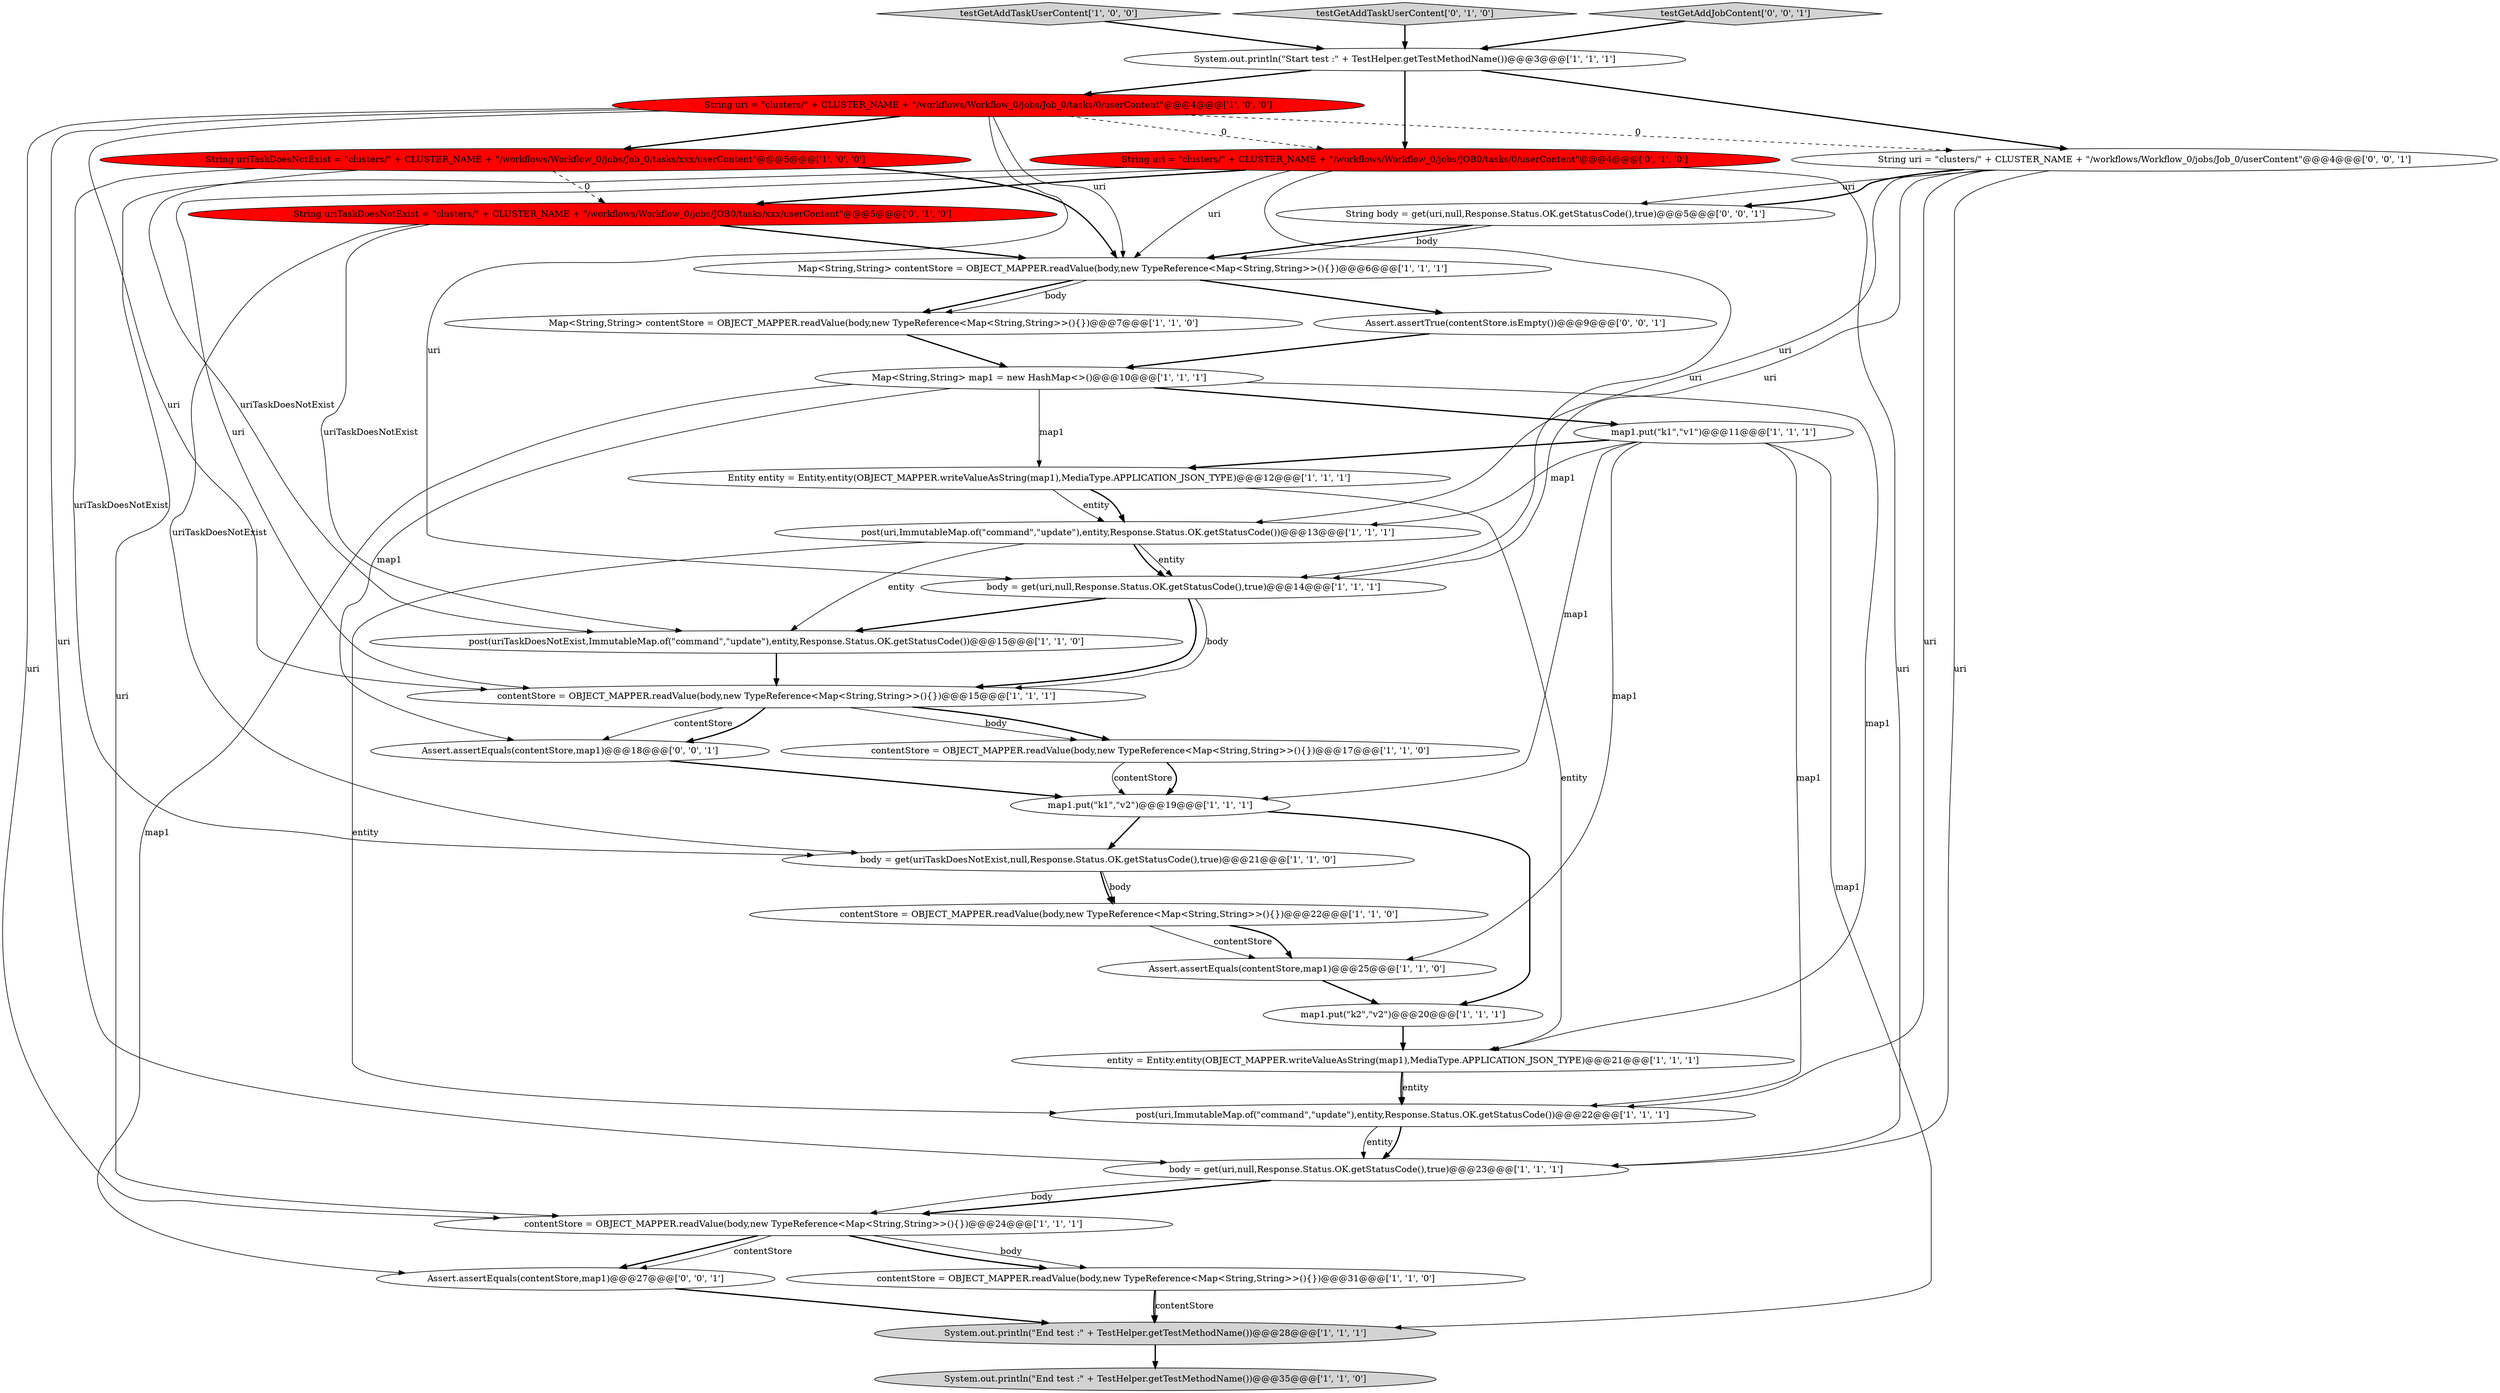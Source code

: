 digraph {
25 [style = filled, label = "post(uri,ImmutableMap.of(\"command\",\"update\"),entity,Response.Status.OK.getStatusCode())@@@13@@@['1', '1', '1']", fillcolor = white, shape = ellipse image = "AAA0AAABBB1BBB"];
8 [style = filled, label = "Map<String,String> map1 = new HashMap<>()@@@10@@@['1', '1', '1']", fillcolor = white, shape = ellipse image = "AAA0AAABBB1BBB"];
4 [style = filled, label = "contentStore = OBJECT_MAPPER.readValue(body,new TypeReference<Map<String,String>>(){})@@@17@@@['1', '1', '0']", fillcolor = white, shape = ellipse image = "AAA0AAABBB1BBB"];
10 [style = filled, label = "map1.put(\"k1\",\"v2\")@@@19@@@['1', '1', '1']", fillcolor = white, shape = ellipse image = "AAA0AAABBB1BBB"];
7 [style = filled, label = "Map<String,String> contentStore = OBJECT_MAPPER.readValue(body,new TypeReference<Map<String,String>>(){})@@@6@@@['1', '1', '1']", fillcolor = white, shape = ellipse image = "AAA0AAABBB1BBB"];
2 [style = filled, label = "testGetAddTaskUserContent['1', '0', '0']", fillcolor = lightgray, shape = diamond image = "AAA0AAABBB1BBB"];
13 [style = filled, label = "post(uriTaskDoesNotExist,ImmutableMap.of(\"command\",\"update\"),entity,Response.Status.OK.getStatusCode())@@@15@@@['1', '1', '0']", fillcolor = white, shape = ellipse image = "AAA0AAABBB1BBB"];
27 [style = filled, label = "testGetAddTaskUserContent['0', '1', '0']", fillcolor = lightgray, shape = diamond image = "AAA0AAABBB2BBB"];
29 [style = filled, label = "String uri = \"clusters/\" + CLUSTER_NAME + \"/workflows/Workflow_0/jobs/Job_0/userContent\"@@@4@@@['0', '0', '1']", fillcolor = white, shape = ellipse image = "AAA0AAABBB3BBB"];
1 [style = filled, label = "map1.put(\"k2\",\"v2\")@@@20@@@['1', '1', '1']", fillcolor = white, shape = ellipse image = "AAA0AAABBB1BBB"];
26 [style = filled, label = "String uri = \"clusters/\" + CLUSTER_NAME + \"/workflows/Workflow_0/jobs/JOB0/tasks/0/userContent\"@@@4@@@['0', '1', '0']", fillcolor = red, shape = ellipse image = "AAA1AAABBB2BBB"];
32 [style = filled, label = "String body = get(uri,null,Response.Status.OK.getStatusCode(),true)@@@5@@@['0', '0', '1']", fillcolor = white, shape = ellipse image = "AAA0AAABBB3BBB"];
31 [style = filled, label = "Assert.assertEquals(contentStore,map1)@@@18@@@['0', '0', '1']", fillcolor = white, shape = ellipse image = "AAA0AAABBB3BBB"];
14 [style = filled, label = "body = get(uriTaskDoesNotExist,null,Response.Status.OK.getStatusCode(),true)@@@21@@@['1', '1', '0']", fillcolor = white, shape = ellipse image = "AAA0AAABBB1BBB"];
15 [style = filled, label = "body = get(uri,null,Response.Status.OK.getStatusCode(),true)@@@23@@@['1', '1', '1']", fillcolor = white, shape = ellipse image = "AAA0AAABBB1BBB"];
5 [style = filled, label = "String uri = \"clusters/\" + CLUSTER_NAME + \"/workflows/Workflow_0/jobs/Job_0/tasks/0/userContent\"@@@4@@@['1', '0', '0']", fillcolor = red, shape = ellipse image = "AAA1AAABBB1BBB"];
19 [style = filled, label = "entity = Entity.entity(OBJECT_MAPPER.writeValueAsString(map1),MediaType.APPLICATION_JSON_TYPE)@@@21@@@['1', '1', '1']", fillcolor = white, shape = ellipse image = "AAA0AAABBB1BBB"];
3 [style = filled, label = "contentStore = OBJECT_MAPPER.readValue(body,new TypeReference<Map<String,String>>(){})@@@22@@@['1', '1', '0']", fillcolor = white, shape = ellipse image = "AAA0AAABBB1BBB"];
30 [style = filled, label = "testGetAddJobContent['0', '0', '1']", fillcolor = lightgray, shape = diamond image = "AAA0AAABBB3BBB"];
34 [style = filled, label = "Assert.assertTrue(contentStore.isEmpty())@@@9@@@['0', '0', '1']", fillcolor = white, shape = ellipse image = "AAA0AAABBB3BBB"];
23 [style = filled, label = "String uriTaskDoesNotExist = \"clusters/\" + CLUSTER_NAME + \"/workflows/Workflow_0/jobs/Job_0/tasks/xxx/userContent\"@@@5@@@['1', '0', '0']", fillcolor = red, shape = ellipse image = "AAA1AAABBB1BBB"];
9 [style = filled, label = "Entity entity = Entity.entity(OBJECT_MAPPER.writeValueAsString(map1),MediaType.APPLICATION_JSON_TYPE)@@@12@@@['1', '1', '1']", fillcolor = white, shape = ellipse image = "AAA0AAABBB1BBB"];
6 [style = filled, label = "System.out.println(\"End test :\" + TestHelper.getTestMethodName())@@@35@@@['1', '1', '0']", fillcolor = lightgray, shape = ellipse image = "AAA0AAABBB1BBB"];
16 [style = filled, label = "System.out.println(\"Start test :\" + TestHelper.getTestMethodName())@@@3@@@['1', '1', '1']", fillcolor = white, shape = ellipse image = "AAA0AAABBB1BBB"];
33 [style = filled, label = "Assert.assertEquals(contentStore,map1)@@@27@@@['0', '0', '1']", fillcolor = white, shape = ellipse image = "AAA0AAABBB3BBB"];
22 [style = filled, label = "System.out.println(\"End test :\" + TestHelper.getTestMethodName())@@@28@@@['1', '1', '1']", fillcolor = lightgray, shape = ellipse image = "AAA0AAABBB1BBB"];
24 [style = filled, label = "Map<String,String> contentStore = OBJECT_MAPPER.readValue(body,new TypeReference<Map<String,String>>(){})@@@7@@@['1', '1', '0']", fillcolor = white, shape = ellipse image = "AAA0AAABBB1BBB"];
0 [style = filled, label = "contentStore = OBJECT_MAPPER.readValue(body,new TypeReference<Map<String,String>>(){})@@@15@@@['1', '1', '1']", fillcolor = white, shape = ellipse image = "AAA0AAABBB1BBB"];
12 [style = filled, label = "contentStore = OBJECT_MAPPER.readValue(body,new TypeReference<Map<String,String>>(){})@@@24@@@['1', '1', '1']", fillcolor = white, shape = ellipse image = "AAA0AAABBB1BBB"];
21 [style = filled, label = "Assert.assertEquals(contentStore,map1)@@@25@@@['1', '1', '0']", fillcolor = white, shape = ellipse image = "AAA0AAABBB1BBB"];
28 [style = filled, label = "String uriTaskDoesNotExist = \"clusters/\" + CLUSTER_NAME + \"/workflows/Workflow_0/jobs/JOB0/tasks/xxx/userContent\"@@@5@@@['0', '1', '0']", fillcolor = red, shape = ellipse image = "AAA1AAABBB2BBB"];
11 [style = filled, label = "post(uri,ImmutableMap.of(\"command\",\"update\"),entity,Response.Status.OK.getStatusCode())@@@22@@@['1', '1', '1']", fillcolor = white, shape = ellipse image = "AAA0AAABBB1BBB"];
17 [style = filled, label = "map1.put(\"k1\",\"v1\")@@@11@@@['1', '1', '1']", fillcolor = white, shape = ellipse image = "AAA0AAABBB1BBB"];
18 [style = filled, label = "body = get(uri,null,Response.Status.OK.getStatusCode(),true)@@@14@@@['1', '1', '1']", fillcolor = white, shape = ellipse image = "AAA0AAABBB1BBB"];
20 [style = filled, label = "contentStore = OBJECT_MAPPER.readValue(body,new TypeReference<Map<String,String>>(){})@@@31@@@['1', '1', '0']", fillcolor = white, shape = ellipse image = "AAA0AAABBB1BBB"];
14->3 [style = bold, label=""];
26->7 [style = solid, label="uri"];
17->9 [style = bold, label=""];
17->25 [style = solid, label="map1"];
23->28 [style = dashed, label="0"];
25->18 [style = solid, label="entity"];
19->11 [style = bold, label=""];
29->32 [style = solid, label="uri"];
17->10 [style = solid, label="map1"];
12->20 [style = solid, label="body"];
5->0 [style = solid, label="uri"];
5->15 [style = solid, label="uri"];
21->1 [style = bold, label=""];
26->28 [style = bold, label=""];
18->0 [style = bold, label=""];
2->16 [style = bold, label=""];
17->21 [style = solid, label="map1"];
9->25 [style = solid, label="entity"];
5->23 [style = bold, label=""];
26->12 [style = solid, label="uri"];
10->14 [style = bold, label=""];
5->26 [style = dashed, label="0"];
16->29 [style = bold, label=""];
8->19 [style = solid, label="map1"];
17->22 [style = solid, label="map1"];
16->26 [style = bold, label=""];
29->18 [style = solid, label="uri"];
32->7 [style = bold, label=""];
8->9 [style = solid, label="map1"];
19->11 [style = solid, label="entity"];
34->8 [style = bold, label=""];
27->16 [style = bold, label=""];
0->4 [style = solid, label="body"];
11->15 [style = solid, label="entity"];
3->21 [style = solid, label="contentStore"];
8->17 [style = bold, label=""];
7->24 [style = bold, label=""];
28->14 [style = solid, label="uriTaskDoesNotExist"];
9->19 [style = solid, label="entity"];
0->31 [style = solid, label="contentStore"];
29->32 [style = bold, label=""];
25->13 [style = solid, label="entity"];
12->33 [style = bold, label=""];
29->25 [style = solid, label="uri"];
15->12 [style = bold, label=""];
23->7 [style = bold, label=""];
17->11 [style = solid, label="map1"];
24->8 [style = bold, label=""];
1->19 [style = bold, label=""];
10->1 [style = bold, label=""];
29->11 [style = solid, label="uri"];
0->31 [style = bold, label=""];
22->6 [style = bold, label=""];
13->0 [style = bold, label=""];
4->10 [style = bold, label=""];
26->15 [style = solid, label="uri"];
20->22 [style = solid, label="contentStore"];
25->18 [style = bold, label=""];
12->20 [style = bold, label=""];
28->13 [style = solid, label="uriTaskDoesNotExist"];
5->29 [style = dashed, label="0"];
5->18 [style = solid, label="uri"];
4->10 [style = solid, label="contentStore"];
7->24 [style = solid, label="body"];
31->10 [style = bold, label=""];
16->5 [style = bold, label=""];
3->21 [style = bold, label=""];
8->33 [style = solid, label="map1"];
26->0 [style = solid, label="uri"];
23->14 [style = solid, label="uriTaskDoesNotExist"];
5->12 [style = solid, label="uri"];
23->13 [style = solid, label="uriTaskDoesNotExist"];
33->22 [style = bold, label=""];
18->0 [style = solid, label="body"];
26->18 [style = solid, label="uri"];
5->7 [style = solid, label="uri"];
15->12 [style = solid, label="body"];
28->7 [style = bold, label=""];
25->11 [style = solid, label="entity"];
8->31 [style = solid, label="map1"];
11->15 [style = bold, label=""];
20->22 [style = bold, label=""];
7->34 [style = bold, label=""];
29->15 [style = solid, label="uri"];
0->4 [style = bold, label=""];
9->25 [style = bold, label=""];
12->33 [style = solid, label="contentStore"];
18->13 [style = bold, label=""];
14->3 [style = solid, label="body"];
30->16 [style = bold, label=""];
32->7 [style = solid, label="body"];
}
